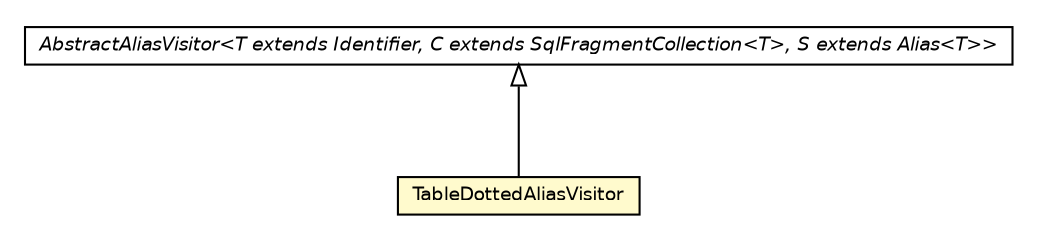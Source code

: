 #!/usr/local/bin/dot
#
# Class diagram 
# Generated by UMLGraph version R5_6 (http://www.umlgraph.org/)
#

digraph G {
	edge [fontname="Helvetica",fontsize=10,labelfontname="Helvetica",labelfontsize=10];
	node [fontname="Helvetica",fontsize=10,shape=plaintext];
	nodesep=0.25;
	ranksep=0.5;
	// net.ljcomputing.sql.visitor.TableDottedAliasVisitor
	c1142 [label=<<table title="net.ljcomputing.sql.visitor.TableDottedAliasVisitor" border="0" cellborder="1" cellspacing="0" cellpadding="2" port="p" bgcolor="lemonChiffon" href="./TableDottedAliasVisitor.html">
		<tr><td><table border="0" cellspacing="0" cellpadding="1">
<tr><td align="center" balign="center"> TableDottedAliasVisitor </td></tr>
		</table></td></tr>
		</table>>, URL="./TableDottedAliasVisitor.html", fontname="Helvetica", fontcolor="black", fontsize=9.0];
	// net.ljcomputing.sql.visitor.AbstractAliasVisitor<T extends net.ljcomputing.sql.identifier.Identifier, C extends net.ljcomputing.sql.collection.SqlFragmentCollection<T>, S extends net.ljcomputing.sql.flyweight.Alias<T>>
	c1144 [label=<<table title="net.ljcomputing.sql.visitor.AbstractAliasVisitor" border="0" cellborder="1" cellspacing="0" cellpadding="2" port="p" href="./AbstractAliasVisitor.html">
		<tr><td><table border="0" cellspacing="0" cellpadding="1">
<tr><td align="center" balign="center"><font face="Helvetica-Oblique"> AbstractAliasVisitor&lt;T extends Identifier, C extends SqlFragmentCollection&lt;T&gt;, S extends Alias&lt;T&gt;&gt; </font></td></tr>
		</table></td></tr>
		</table>>, URL="./AbstractAliasVisitor.html", fontname="Helvetica", fontcolor="black", fontsize=9.0];
	//net.ljcomputing.sql.visitor.TableDottedAliasVisitor extends net.ljcomputing.sql.visitor.AbstractAliasVisitor<net.ljcomputing.sql.identifier.table.Table, net.ljcomputing.sql.collection.TableCollection, net.ljcomputing.sql.flyweight.DottedAlias<net.ljcomputing.sql.identifier.table.Table>>
	c1144:p -> c1142:p [dir=back,arrowtail=empty];
}

